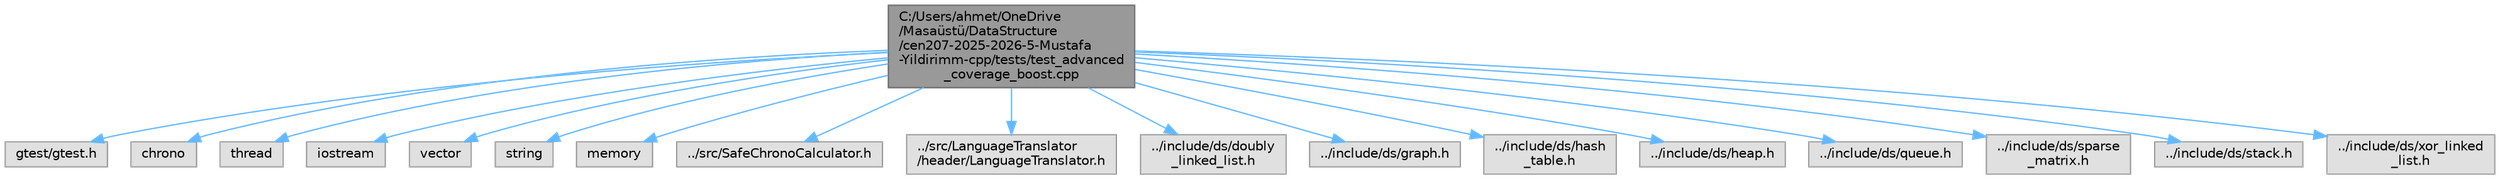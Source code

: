 digraph "C:/Users/ahmet/OneDrive/Masaüstü/DataStructure/cen207-2025-2026-5-Mustafa-Yildirimm-cpp/tests/test_advanced_coverage_boost.cpp"
{
 // INTERACTIVE_SVG=YES
 // LATEX_PDF_SIZE
  bgcolor="transparent";
  edge [fontname=Helvetica,fontsize=10,labelfontname=Helvetica,labelfontsize=10];
  node [fontname=Helvetica,fontsize=10,shape=box,height=0.2,width=0.4];
  Node1 [id="Node000001",label="C:/Users/ahmet/OneDrive\l/Masaüstü/DataStructure\l/cen207-2025-2026-5-Mustafa\l-Yildirimm-cpp/tests/test_advanced\l_coverage_boost.cpp",height=0.2,width=0.4,color="gray40", fillcolor="grey60", style="filled", fontcolor="black",tooltip="Advanced test file to significantly boost coverage."];
  Node1 -> Node2 [id="edge35_Node000001_Node000002",color="steelblue1",style="solid",tooltip=" "];
  Node2 [id="Node000002",label="gtest/gtest.h",height=0.2,width=0.4,color="grey60", fillcolor="#E0E0E0", style="filled",tooltip=" "];
  Node1 -> Node3 [id="edge36_Node000001_Node000003",color="steelblue1",style="solid",tooltip=" "];
  Node3 [id="Node000003",label="chrono",height=0.2,width=0.4,color="grey60", fillcolor="#E0E0E0", style="filled",tooltip=" "];
  Node1 -> Node4 [id="edge37_Node000001_Node000004",color="steelblue1",style="solid",tooltip=" "];
  Node4 [id="Node000004",label="thread",height=0.2,width=0.4,color="grey60", fillcolor="#E0E0E0", style="filled",tooltip=" "];
  Node1 -> Node5 [id="edge38_Node000001_Node000005",color="steelblue1",style="solid",tooltip=" "];
  Node5 [id="Node000005",label="iostream",height=0.2,width=0.4,color="grey60", fillcolor="#E0E0E0", style="filled",tooltip=" "];
  Node1 -> Node6 [id="edge39_Node000001_Node000006",color="steelblue1",style="solid",tooltip=" "];
  Node6 [id="Node000006",label="vector",height=0.2,width=0.4,color="grey60", fillcolor="#E0E0E0", style="filled",tooltip=" "];
  Node1 -> Node7 [id="edge40_Node000001_Node000007",color="steelblue1",style="solid",tooltip=" "];
  Node7 [id="Node000007",label="string",height=0.2,width=0.4,color="grey60", fillcolor="#E0E0E0", style="filled",tooltip=" "];
  Node1 -> Node8 [id="edge41_Node000001_Node000008",color="steelblue1",style="solid",tooltip=" "];
  Node8 [id="Node000008",label="memory",height=0.2,width=0.4,color="grey60", fillcolor="#E0E0E0", style="filled",tooltip=" "];
  Node1 -> Node9 [id="edge42_Node000001_Node000009",color="steelblue1",style="solid",tooltip=" "];
  Node9 [id="Node000009",label="../src/SafeChronoCalculator.h",height=0.2,width=0.4,color="grey60", fillcolor="#E0E0E0", style="filled",tooltip=" "];
  Node1 -> Node10 [id="edge43_Node000001_Node000010",color="steelblue1",style="solid",tooltip=" "];
  Node10 [id="Node000010",label="../src/LanguageTranslator\l/header/LanguageTranslator.h",height=0.2,width=0.4,color="grey60", fillcolor="#E0E0E0", style="filled",tooltip=" "];
  Node1 -> Node11 [id="edge44_Node000001_Node000011",color="steelblue1",style="solid",tooltip=" "];
  Node11 [id="Node000011",label="../include/ds/doubly\l_linked_list.h",height=0.2,width=0.4,color="grey60", fillcolor="#E0E0E0", style="filled",tooltip=" "];
  Node1 -> Node12 [id="edge45_Node000001_Node000012",color="steelblue1",style="solid",tooltip=" "];
  Node12 [id="Node000012",label="../include/ds/graph.h",height=0.2,width=0.4,color="grey60", fillcolor="#E0E0E0", style="filled",tooltip=" "];
  Node1 -> Node13 [id="edge46_Node000001_Node000013",color="steelblue1",style="solid",tooltip=" "];
  Node13 [id="Node000013",label="../include/ds/hash\l_table.h",height=0.2,width=0.4,color="grey60", fillcolor="#E0E0E0", style="filled",tooltip=" "];
  Node1 -> Node14 [id="edge47_Node000001_Node000014",color="steelblue1",style="solid",tooltip=" "];
  Node14 [id="Node000014",label="../include/ds/heap.h",height=0.2,width=0.4,color="grey60", fillcolor="#E0E0E0", style="filled",tooltip=" "];
  Node1 -> Node15 [id="edge48_Node000001_Node000015",color="steelblue1",style="solid",tooltip=" "];
  Node15 [id="Node000015",label="../include/ds/queue.h",height=0.2,width=0.4,color="grey60", fillcolor="#E0E0E0", style="filled",tooltip=" "];
  Node1 -> Node16 [id="edge49_Node000001_Node000016",color="steelblue1",style="solid",tooltip=" "];
  Node16 [id="Node000016",label="../include/ds/sparse\l_matrix.h",height=0.2,width=0.4,color="grey60", fillcolor="#E0E0E0", style="filled",tooltip=" "];
  Node1 -> Node17 [id="edge50_Node000001_Node000017",color="steelblue1",style="solid",tooltip=" "];
  Node17 [id="Node000017",label="../include/ds/stack.h",height=0.2,width=0.4,color="grey60", fillcolor="#E0E0E0", style="filled",tooltip=" "];
  Node1 -> Node18 [id="edge51_Node000001_Node000018",color="steelblue1",style="solid",tooltip=" "];
  Node18 [id="Node000018",label="../include/ds/xor_linked\l_list.h",height=0.2,width=0.4,color="grey60", fillcolor="#E0E0E0", style="filled",tooltip=" "];
}
